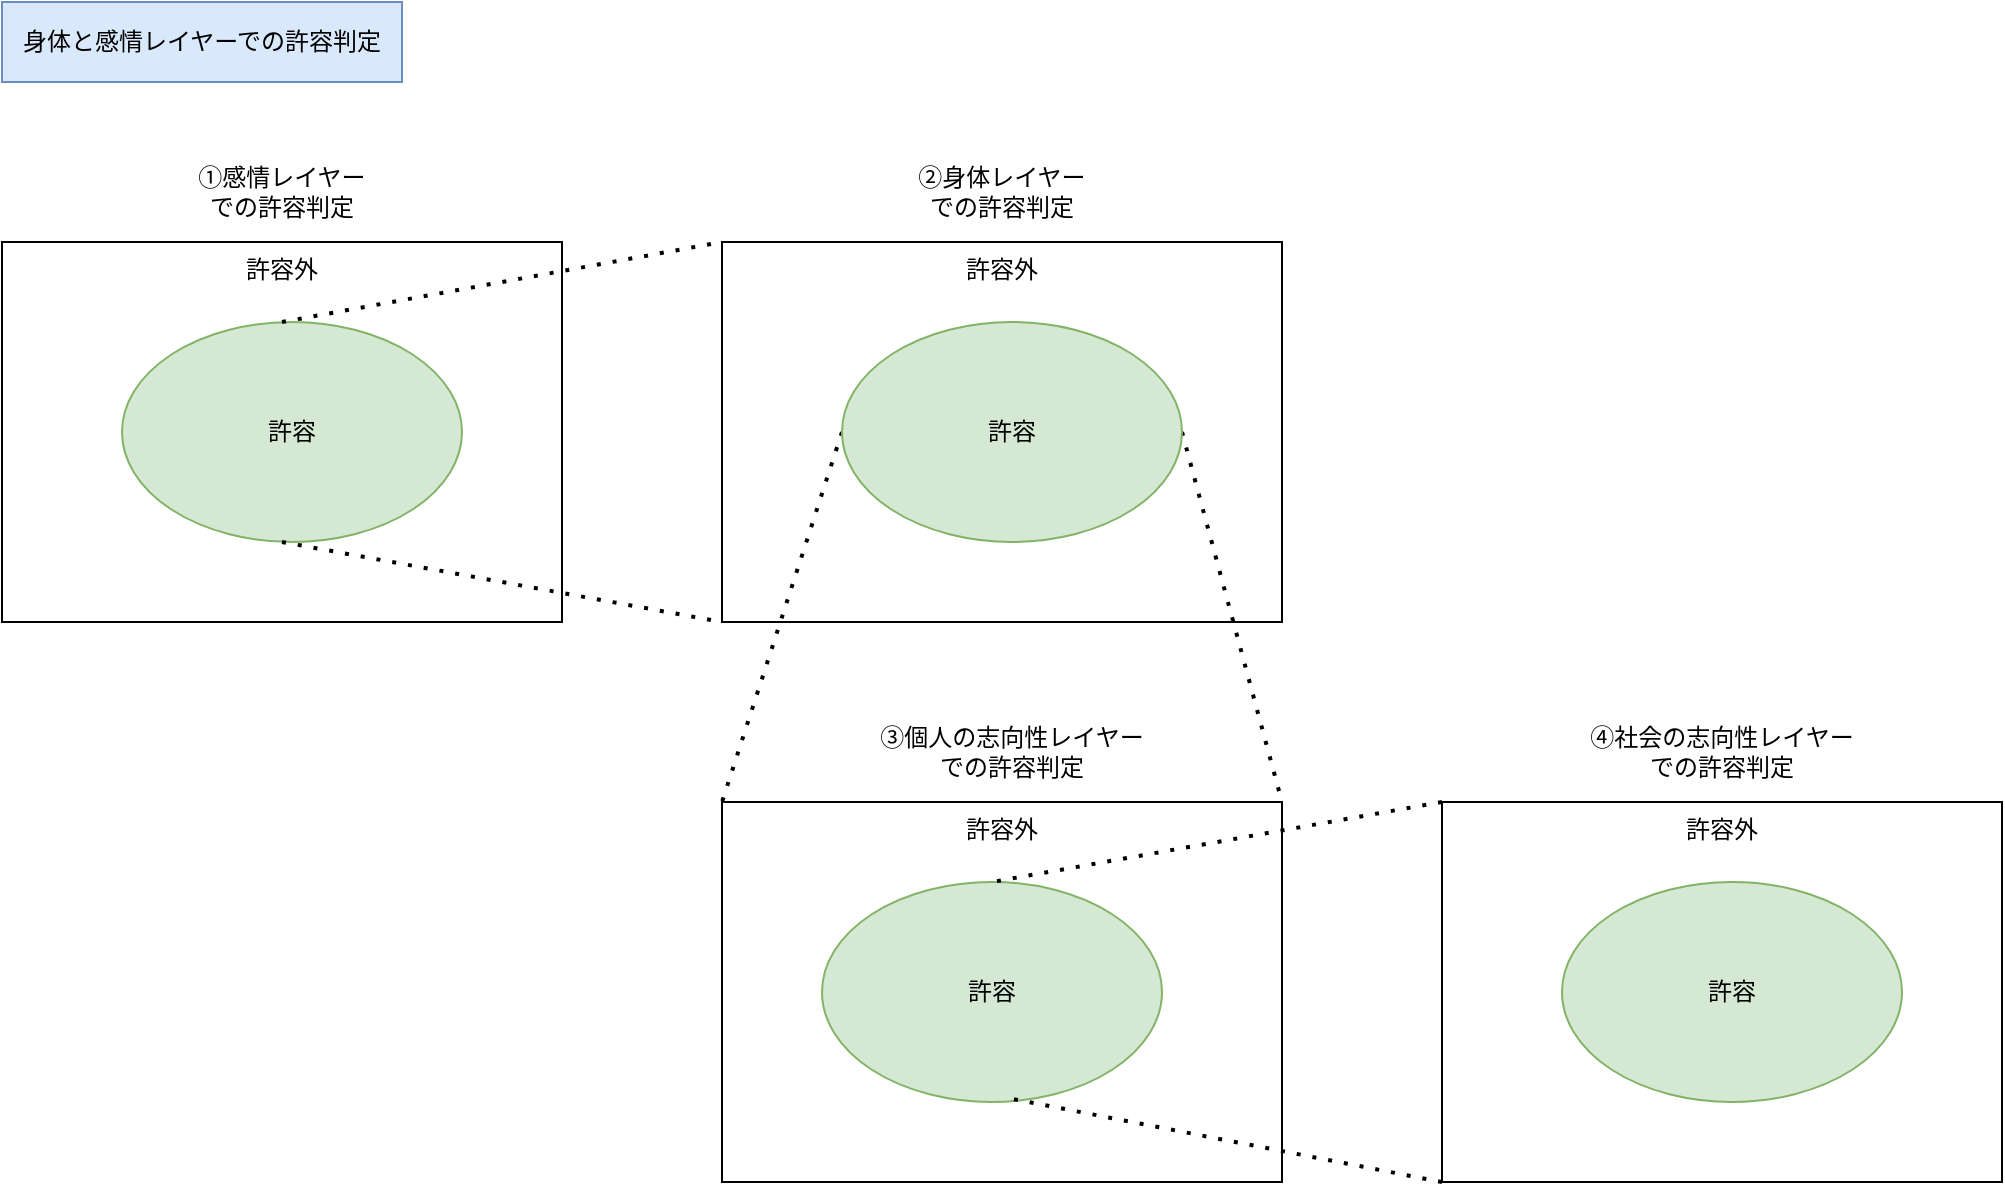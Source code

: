<mxfile version="27.1.4">
  <diagram name="ページ1" id="3Q4YgSCjKWb4eLk2HaWH">
    <mxGraphModel dx="1270" dy="815" grid="1" gridSize="10" guides="1" tooltips="1" connect="1" arrows="1" fold="1" page="1" pageScale="1" pageWidth="1654" pageHeight="1169" math="0" shadow="0">
      <root>
        <mxCell id="0" />
        <mxCell id="1" parent="0" />
        <mxCell id="2yLRccC5nPOCRXNgj-S9-1" value="身体と感情レイヤーでの許容判定" style="text;html=1;align=center;verticalAlign=middle;whiteSpace=wrap;rounded=0;fillColor=#dae8fc;strokeColor=#6c8ebf;" vertex="1" parent="1">
          <mxGeometry x="40" y="40" width="200" height="40" as="geometry" />
        </mxCell>
        <mxCell id="2yLRccC5nPOCRXNgj-S9-3" value="許容外" style="rounded=0;whiteSpace=wrap;html=1;labelPosition=center;verticalLabelPosition=middle;align=center;verticalAlign=top;" vertex="1" parent="1">
          <mxGeometry x="40" y="160" width="280" height="190" as="geometry" />
        </mxCell>
        <mxCell id="2yLRccC5nPOCRXNgj-S9-5" value="許容" style="ellipse;whiteSpace=wrap;html=1;fillColor=#d5e8d4;strokeColor=#82b366;" vertex="1" parent="1">
          <mxGeometry x="100" y="200" width="170" height="110" as="geometry" />
        </mxCell>
        <mxCell id="2yLRccC5nPOCRXNgj-S9-7" value="許容外" style="rounded=0;whiteSpace=wrap;html=1;labelPosition=center;verticalLabelPosition=middle;align=center;verticalAlign=top;" vertex="1" parent="1">
          <mxGeometry x="400" y="160" width="280" height="190" as="geometry" />
        </mxCell>
        <mxCell id="2yLRccC5nPOCRXNgj-S9-10" value="" style="endArrow=none;dashed=1;html=1;dashPattern=1 3;strokeWidth=2;rounded=0;exitX=0.5;exitY=0;exitDx=0;exitDy=0;entryX=0;entryY=0;entryDx=0;entryDy=0;" edge="1" parent="1" target="2yLRccC5nPOCRXNgj-S9-7">
          <mxGeometry width="50" height="50" relative="1" as="geometry">
            <mxPoint x="180" y="200.0" as="sourcePoint" />
            <mxPoint x="510" y="370" as="targetPoint" />
          </mxGeometry>
        </mxCell>
        <mxCell id="2yLRccC5nPOCRXNgj-S9-11" value="" style="endArrow=none;dashed=1;html=1;dashPattern=1 3;strokeWidth=2;rounded=0;exitX=0.5;exitY=1;exitDx=0;exitDy=0;entryX=0;entryY=1;entryDx=0;entryDy=0;" edge="1" parent="1" target="2yLRccC5nPOCRXNgj-S9-7">
          <mxGeometry width="50" height="50" relative="1" as="geometry">
            <mxPoint x="180" y="310.0" as="sourcePoint" />
            <mxPoint x="540" y="410" as="targetPoint" />
          </mxGeometry>
        </mxCell>
        <mxCell id="2yLRccC5nPOCRXNgj-S9-12" value="①感情レイヤー&lt;div&gt;での許容判定&lt;/div&gt;" style="text;html=1;align=center;verticalAlign=middle;whiteSpace=wrap;rounded=0;" vertex="1" parent="1">
          <mxGeometry x="100" y="120" width="160" height="30" as="geometry" />
        </mxCell>
        <mxCell id="2yLRccC5nPOCRXNgj-S9-13" value="➁身体レイヤー&lt;div&gt;での許容判定&lt;/div&gt;" style="text;html=1;align=center;verticalAlign=middle;whiteSpace=wrap;rounded=0;" vertex="1" parent="1">
          <mxGeometry x="460" y="120" width="160" height="30" as="geometry" />
        </mxCell>
        <mxCell id="2yLRccC5nPOCRXNgj-S9-14" value="許容外" style="rounded=0;whiteSpace=wrap;html=1;labelPosition=center;verticalLabelPosition=middle;align=center;verticalAlign=top;" vertex="1" parent="1">
          <mxGeometry x="400" y="440" width="280" height="190" as="geometry" />
        </mxCell>
        <mxCell id="2yLRccC5nPOCRXNgj-S9-17" value="③個人の志向性レイヤー&lt;div&gt;での許容判定&lt;/div&gt;" style="text;html=1;align=center;verticalAlign=middle;whiteSpace=wrap;rounded=0;" vertex="1" parent="1">
          <mxGeometry x="465" y="400" width="160" height="30" as="geometry" />
        </mxCell>
        <mxCell id="2yLRccC5nPOCRXNgj-S9-18" value="" style="endArrow=none;dashed=1;html=1;dashPattern=1 3;strokeWidth=2;rounded=0;exitX=0;exitY=0.5;exitDx=0;exitDy=0;entryX=0;entryY=0;entryDx=0;entryDy=0;" edge="1" parent="1" source="2yLRccC5nPOCRXNgj-S9-20" target="2yLRccC5nPOCRXNgj-S9-14">
          <mxGeometry width="50" height="50" relative="1" as="geometry">
            <mxPoint x="547.02" y="202.97" as="sourcePoint" />
            <mxPoint x="750" y="420" as="targetPoint" />
          </mxGeometry>
        </mxCell>
        <mxCell id="2yLRccC5nPOCRXNgj-S9-19" value="" style="endArrow=none;dashed=1;html=1;dashPattern=1 3;strokeWidth=2;rounded=0;entryX=1;entryY=0;entryDx=0;entryDy=0;exitX=1;exitY=0.5;exitDx=0;exitDy=0;" edge="1" parent="1" source="2yLRccC5nPOCRXNgj-S9-20" target="2yLRccC5nPOCRXNgj-S9-14">
          <mxGeometry width="50" height="50" relative="1" as="geometry">
            <mxPoint x="540" y="310" as="sourcePoint" />
            <mxPoint x="750" y="350" as="targetPoint" />
          </mxGeometry>
        </mxCell>
        <mxCell id="2yLRccC5nPOCRXNgj-S9-20" value="許容" style="ellipse;whiteSpace=wrap;html=1;fillColor=#d5e8d4;strokeColor=#82b366;" vertex="1" parent="1">
          <mxGeometry x="460" y="200" width="170" height="110" as="geometry" />
        </mxCell>
        <mxCell id="2yLRccC5nPOCRXNgj-S9-21" value="許容" style="ellipse;whiteSpace=wrap;html=1;fillColor=#d5e8d4;strokeColor=#82b366;" vertex="1" parent="1">
          <mxGeometry x="450" y="480" width="170" height="110" as="geometry" />
        </mxCell>
        <mxCell id="2yLRccC5nPOCRXNgj-S9-22" value="許容外" style="rounded=0;whiteSpace=wrap;html=1;labelPosition=center;verticalLabelPosition=middle;align=center;verticalAlign=top;" vertex="1" parent="1">
          <mxGeometry x="760" y="440" width="280" height="190" as="geometry" />
        </mxCell>
        <mxCell id="2yLRccC5nPOCRXNgj-S9-24" value="許容" style="ellipse;whiteSpace=wrap;html=1;fillColor=#d5e8d4;strokeColor=#82b366;" vertex="1" parent="1">
          <mxGeometry x="820" y="480" width="170" height="110" as="geometry" />
        </mxCell>
        <mxCell id="2yLRccC5nPOCRXNgj-S9-25" value="④社会の志向性レイヤー&lt;div&gt;での許容判定&lt;/div&gt;" style="text;html=1;align=center;verticalAlign=middle;whiteSpace=wrap;rounded=0;" vertex="1" parent="1">
          <mxGeometry x="820" y="400" width="160" height="30" as="geometry" />
        </mxCell>
        <mxCell id="2yLRccC5nPOCRXNgj-S9-26" value="" style="endArrow=none;dashed=1;html=1;dashPattern=1 3;strokeWidth=2;rounded=0;exitX=0;exitY=0;exitDx=0;exitDy=0;entryX=0.5;entryY=0;entryDx=0;entryDy=0;" edge="1" parent="1" source="2yLRccC5nPOCRXNgj-S9-22" target="2yLRccC5nPOCRXNgj-S9-21">
          <mxGeometry width="50" height="50" relative="1" as="geometry">
            <mxPoint x="830" y="280" as="sourcePoint" />
            <mxPoint x="770" y="465" as="targetPoint" />
          </mxGeometry>
        </mxCell>
        <mxCell id="2yLRccC5nPOCRXNgj-S9-27" value="" style="endArrow=none;dashed=1;html=1;dashPattern=1 3;strokeWidth=2;rounded=0;exitX=0;exitY=1;exitDx=0;exitDy=0;entryX=0.547;entryY=0.982;entryDx=0;entryDy=0;entryPerimeter=0;" edge="1" parent="1" source="2yLRccC5nPOCRXNgj-S9-22" target="2yLRccC5nPOCRXNgj-S9-21">
          <mxGeometry width="50" height="50" relative="1" as="geometry">
            <mxPoint x="845" y="620" as="sourcePoint" />
            <mxPoint x="620" y="660" as="targetPoint" />
          </mxGeometry>
        </mxCell>
      </root>
    </mxGraphModel>
  </diagram>
</mxfile>
